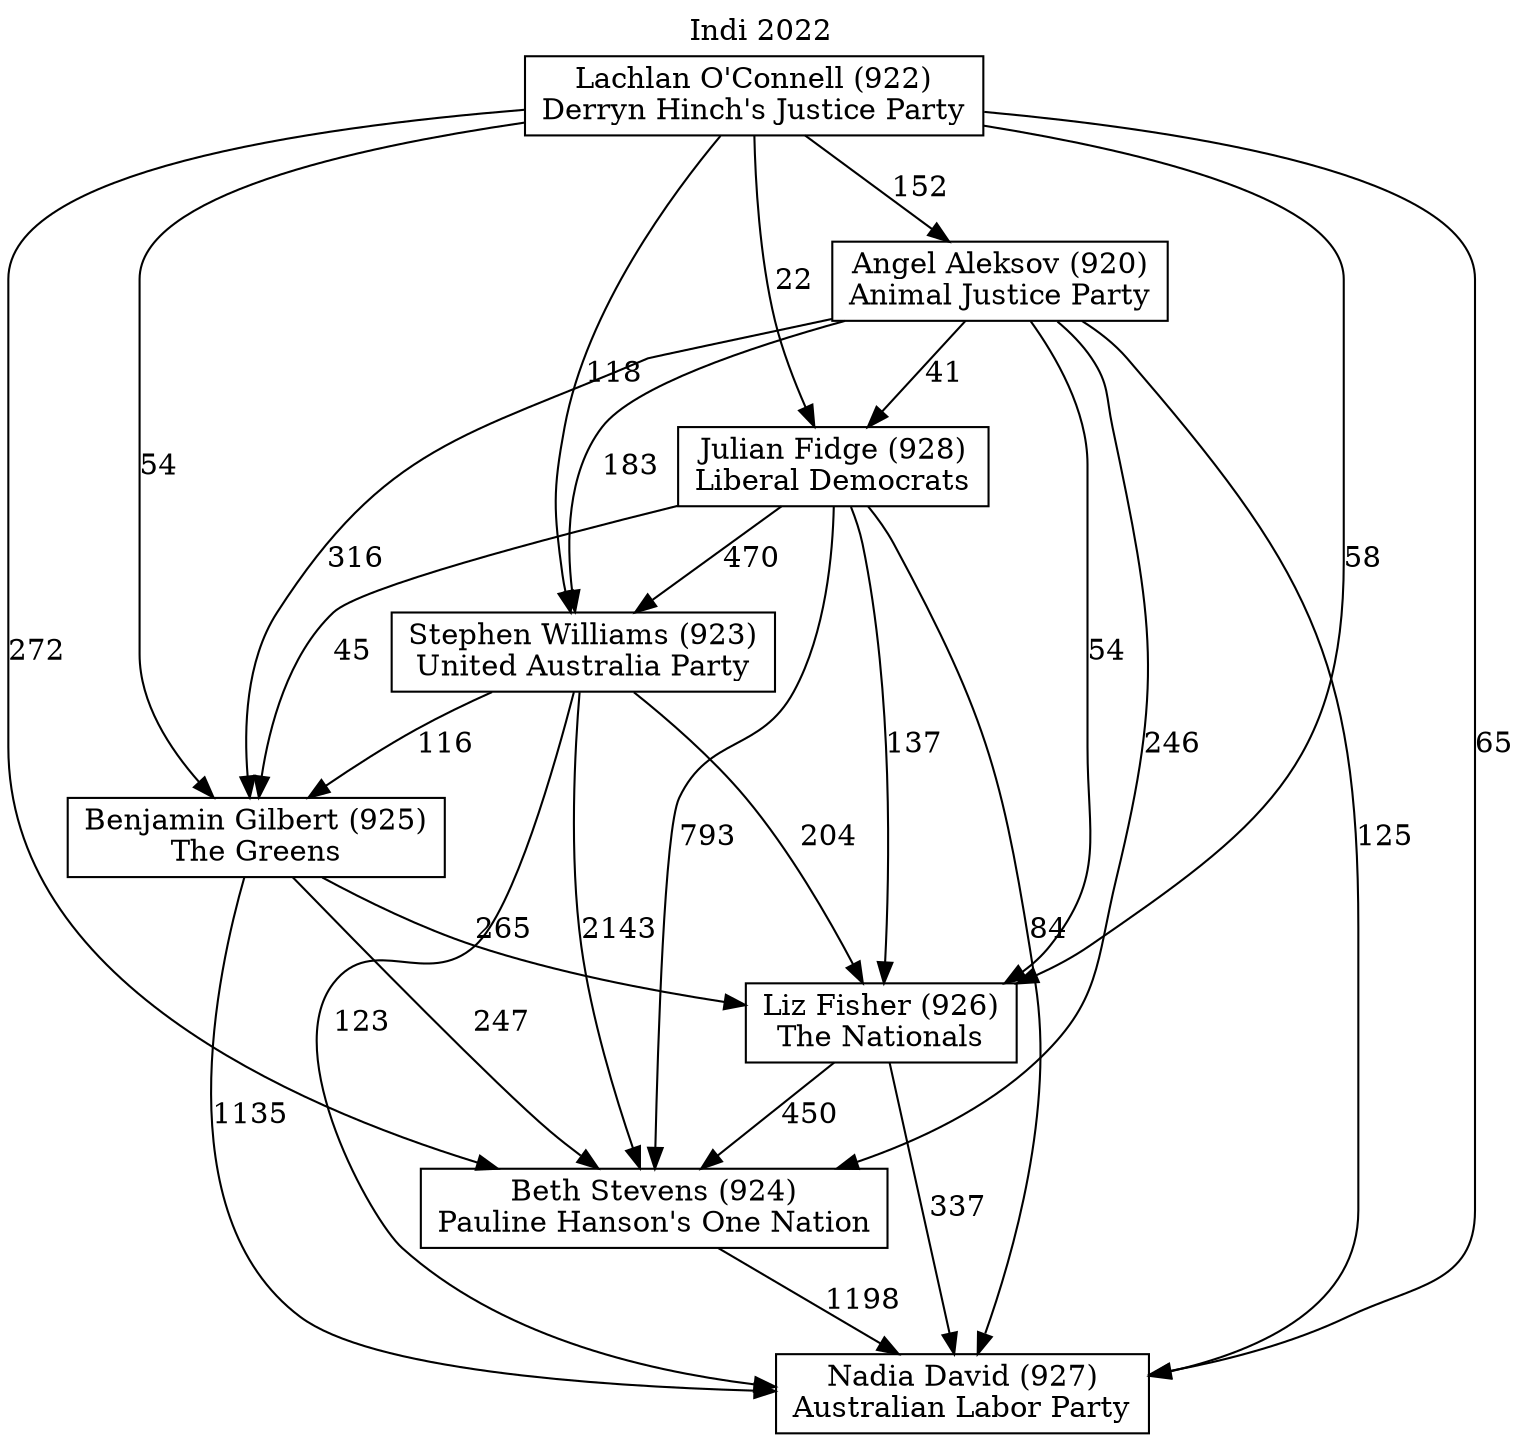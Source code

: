// House preference flow
digraph "Nadia David (927)_Indi_2022" {
	graph [label="Indi 2022" labelloc=t mclimit=10]
	node [shape=box]
	"Nadia David (927)" [label="Nadia David (927)
Australian Labor Party"]
	"Beth Stevens (924)" [label="Beth Stevens (924)
Pauline Hanson's One Nation"]
	"Liz Fisher (926)" [label="Liz Fisher (926)
The Nationals"]
	"Benjamin Gilbert (925)" [label="Benjamin Gilbert (925)
The Greens"]
	"Stephen Williams (923)" [label="Stephen Williams (923)
United Australia Party"]
	"Julian Fidge (928)" [label="Julian Fidge (928)
Liberal Democrats"]
	"Angel Aleksov (920)" [label="Angel Aleksov (920)
Animal Justice Party"]
	"Lachlan O'Connell (922)" [label="Lachlan O'Connell (922)
Derryn Hinch's Justice Party"]
	"Beth Stevens (924)" -> "Nadia David (927)" [label=1198]
	"Liz Fisher (926)" -> "Beth Stevens (924)" [label=450]
	"Benjamin Gilbert (925)" -> "Liz Fisher (926)" [label=265]
	"Stephen Williams (923)" -> "Benjamin Gilbert (925)" [label=116]
	"Julian Fidge (928)" -> "Stephen Williams (923)" [label=470]
	"Angel Aleksov (920)" -> "Julian Fidge (928)" [label=41]
	"Lachlan O'Connell (922)" -> "Angel Aleksov (920)" [label=152]
	"Liz Fisher (926)" -> "Nadia David (927)" [label=337]
	"Benjamin Gilbert (925)" -> "Nadia David (927)" [label=1135]
	"Stephen Williams (923)" -> "Nadia David (927)" [label=123]
	"Julian Fidge (928)" -> "Nadia David (927)" [label=84]
	"Angel Aleksov (920)" -> "Nadia David (927)" [label=125]
	"Lachlan O'Connell (922)" -> "Nadia David (927)" [label=65]
	"Lachlan O'Connell (922)" -> "Julian Fidge (928)" [label=22]
	"Angel Aleksov (920)" -> "Stephen Williams (923)" [label=183]
	"Lachlan O'Connell (922)" -> "Stephen Williams (923)" [label=118]
	"Julian Fidge (928)" -> "Benjamin Gilbert (925)" [label=45]
	"Angel Aleksov (920)" -> "Benjamin Gilbert (925)" [label=316]
	"Lachlan O'Connell (922)" -> "Benjamin Gilbert (925)" [label=54]
	"Stephen Williams (923)" -> "Liz Fisher (926)" [label=204]
	"Julian Fidge (928)" -> "Liz Fisher (926)" [label=137]
	"Angel Aleksov (920)" -> "Liz Fisher (926)" [label=54]
	"Lachlan O'Connell (922)" -> "Liz Fisher (926)" [label=58]
	"Benjamin Gilbert (925)" -> "Beth Stevens (924)" [label=247]
	"Stephen Williams (923)" -> "Beth Stevens (924)" [label=2143]
	"Julian Fidge (928)" -> "Beth Stevens (924)" [label=793]
	"Angel Aleksov (920)" -> "Beth Stevens (924)" [label=246]
	"Lachlan O'Connell (922)" -> "Beth Stevens (924)" [label=272]
}
